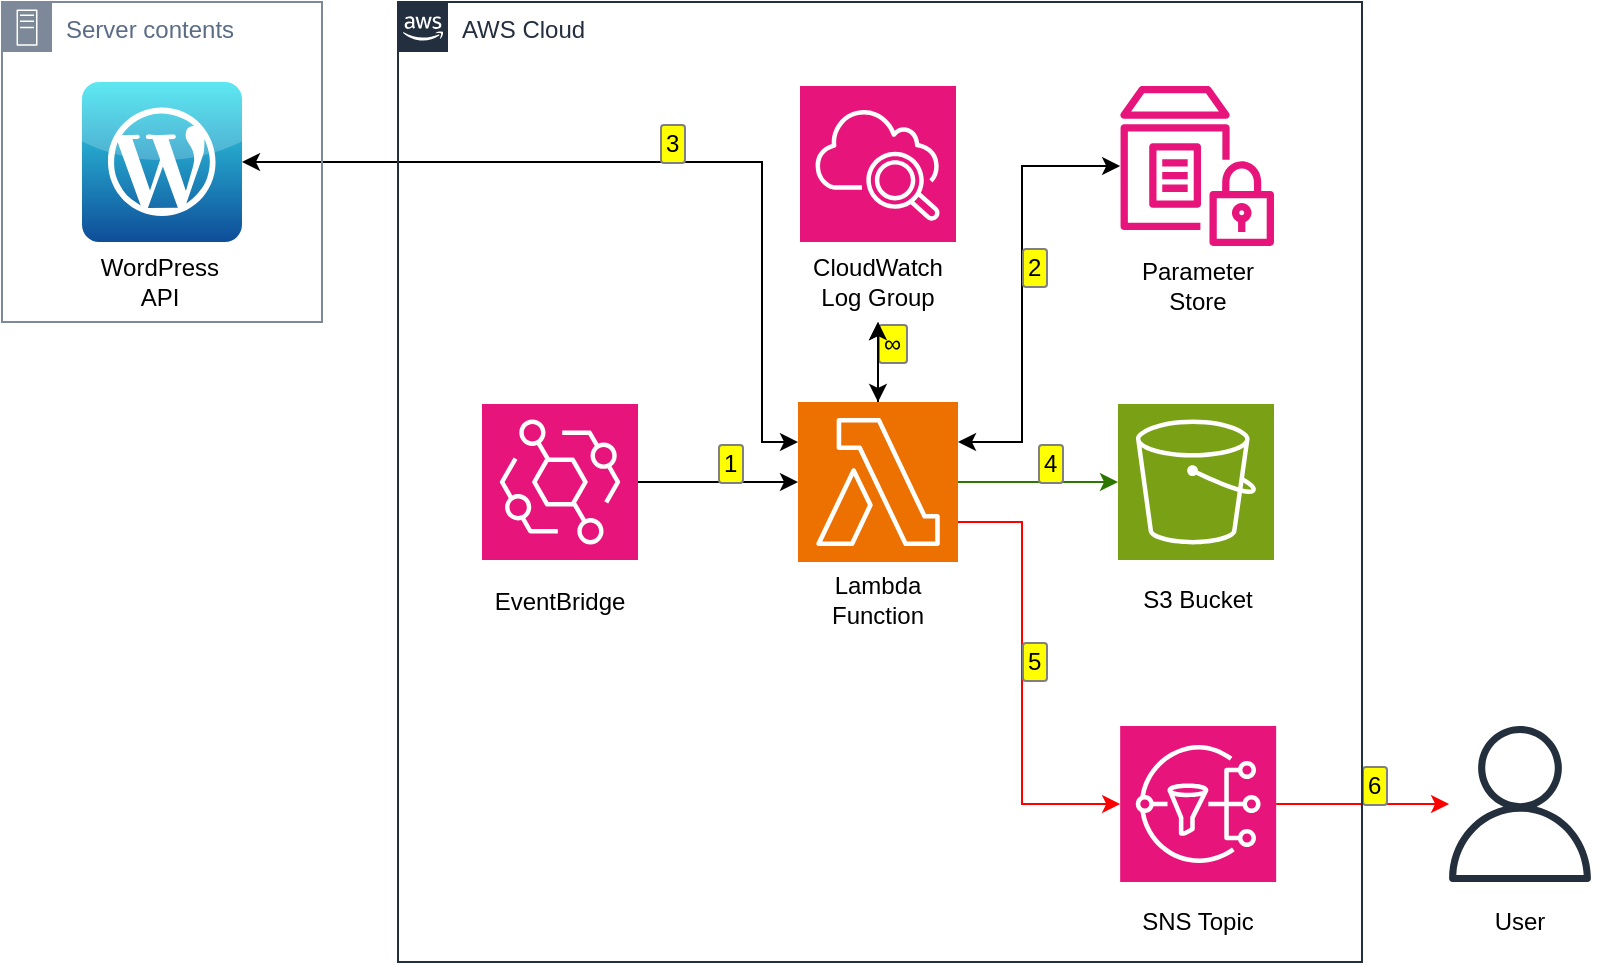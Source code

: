 <mxfile version="22.1.22" type="github">
  <diagram name="Page-1" id="JCHEIruAJrnFE4wf-b7R">
    <mxGraphModel dx="1434" dy="738" grid="1" gridSize="10" guides="1" tooltips="1" connect="1" arrows="1" fold="1" page="1" pageScale="1" pageWidth="827" pageHeight="1169" math="0" shadow="0">
      <root>
        <mxCell id="0" />
        <mxCell id="1" parent="0" />
        <mxCell id="7vSpHYfmrR4QceUChI8V-10" style="edgeStyle=orthogonalEdgeStyle;rounded=0;orthogonalLoop=1;jettySize=auto;html=1;exitX=1;exitY=0.5;exitDx=0;exitDy=0;exitPerimeter=0;enumerate=1;" edge="1" parent="1" source="7vSpHYfmrR4QceUChI8V-1" target="7vSpHYfmrR4QceUChI8V-2">
          <mxGeometry relative="1" as="geometry" />
        </mxCell>
        <mxCell id="7vSpHYfmrR4QceUChI8V-1" value="" style="sketch=0;points=[[0,0,0],[0.25,0,0],[0.5,0,0],[0.75,0,0],[1,0,0],[0,1,0],[0.25,1,0],[0.5,1,0],[0.75,1,0],[1,1,0],[0,0.25,0],[0,0.5,0],[0,0.75,0],[1,0.25,0],[1,0.5,0],[1,0.75,0]];outlineConnect=0;fontColor=#232F3E;fillColor=#E7157B;strokeColor=#ffffff;dashed=0;verticalLabelPosition=bottom;verticalAlign=top;align=center;html=1;fontSize=12;fontStyle=0;aspect=fixed;shape=mxgraph.aws4.resourceIcon;resIcon=mxgraph.aws4.eventbridge;" vertex="1" parent="1">
          <mxGeometry x="280" y="281" width="78" height="78" as="geometry" />
        </mxCell>
        <mxCell id="7vSpHYfmrR4QceUChI8V-28" value="" style="edgeStyle=orthogonalEdgeStyle;rounded=0;orthogonalLoop=1;jettySize=auto;html=1;startArrow=classic;startFill=1;enumerate=1;enumerateValue=%E2%88%9E;" edge="1" parent="1" source="7vSpHYfmrR4QceUChI8V-2" target="7vSpHYfmrR4QceUChI8V-27">
          <mxGeometry relative="1" as="geometry" />
        </mxCell>
        <mxCell id="7vSpHYfmrR4QceUChI8V-31" value="" style="edgeStyle=orthogonalEdgeStyle;rounded=0;orthogonalLoop=1;jettySize=auto;html=1;" edge="1" parent="1" source="7vSpHYfmrR4QceUChI8V-2" target="7vSpHYfmrR4QceUChI8V-27">
          <mxGeometry relative="1" as="geometry" />
        </mxCell>
        <mxCell id="7vSpHYfmrR4QceUChI8V-2" value="" style="sketch=0;points=[[0,0,0],[0.25,0,0],[0.5,0,0],[0.75,0,0],[1,0,0],[0,1,0],[0.25,1,0],[0.5,1,0],[0.75,1,0],[1,1,0],[0,0.25,0],[0,0.5,0],[0,0.75,0],[1,0.25,0],[1,0.5,0],[1,0.75,0]];outlineConnect=0;fontColor=#232F3E;fillColor=#ED7100;strokeColor=#ffffff;dashed=0;verticalLabelPosition=bottom;verticalAlign=top;align=center;html=1;fontSize=12;fontStyle=0;aspect=fixed;shape=mxgraph.aws4.resourceIcon;resIcon=mxgraph.aws4.lambda;" vertex="1" parent="1">
          <mxGeometry x="438" y="280" width="80" height="80" as="geometry" />
        </mxCell>
        <mxCell id="7vSpHYfmrR4QceUChI8V-3" value="" style="sketch=0;outlineConnect=0;fontColor=#232F3E;gradientColor=none;fillColor=#E7157B;strokeColor=none;dashed=0;verticalLabelPosition=bottom;verticalAlign=top;align=center;html=1;fontSize=12;fontStyle=0;aspect=fixed;pointerEvents=1;shape=mxgraph.aws4.parameter_store;" vertex="1" parent="1">
          <mxGeometry x="599.08" y="122" width="76.92" height="80" as="geometry" />
        </mxCell>
        <mxCell id="7vSpHYfmrR4QceUChI8V-5" value="" style="dashed=0;outlineConnect=0;html=1;align=center;labelPosition=center;verticalLabelPosition=bottom;verticalAlign=top;shape=mxgraph.webicons.wordpress_2;fillColor=#35E2EE;gradientColor=#0E4D99" vertex="1" parent="1">
          <mxGeometry x="80" y="120" width="80" height="80" as="geometry" />
        </mxCell>
        <mxCell id="7vSpHYfmrR4QceUChI8V-6" value="" style="sketch=0;points=[[0,0,0],[0.25,0,0],[0.5,0,0],[0.75,0,0],[1,0,0],[0,1,0],[0.25,1,0],[0.5,1,0],[0.75,1,0],[1,1,0],[0,0.25,0],[0,0.5,0],[0,0.75,0],[1,0.25,0],[1,0.5,0],[1,0.75,0]];points=[[0,0,0],[0.25,0,0],[0.5,0,0],[0.75,0,0],[1,0,0],[0,1,0],[0.25,1,0],[0.5,1,0],[0.75,1,0],[1,1,0],[0,0.25,0],[0,0.5,0],[0,0.75,0],[1,0.25,0],[1,0.5,0],[1,0.75,0]];outlineConnect=0;fontColor=#232F3E;fillColor=#E7157B;strokeColor=#ffffff;dashed=0;verticalLabelPosition=bottom;verticalAlign=top;align=center;html=1;fontSize=12;fontStyle=0;aspect=fixed;shape=mxgraph.aws4.resourceIcon;resIcon=mxgraph.aws4.cloudwatch_2;" vertex="1" parent="1">
          <mxGeometry x="439" y="122" width="78" height="78" as="geometry" />
        </mxCell>
        <mxCell id="7vSpHYfmrR4QceUChI8V-15" value="" style="edgeStyle=orthogonalEdgeStyle;rounded=0;orthogonalLoop=1;jettySize=auto;html=1;startArrow=classic;startFill=1;endArrow=none;endFill=0;enumerate=1;enumerateValue=4;fillColor=#60a917;strokeColor=#2D7600;" edge="1" parent="1" source="7vSpHYfmrR4QceUChI8V-7" target="7vSpHYfmrR4QceUChI8V-2">
          <mxGeometry relative="1" as="geometry" />
        </mxCell>
        <mxCell id="7vSpHYfmrR4QceUChI8V-7" value="" style="sketch=0;points=[[0,0,0],[0.25,0,0],[0.5,0,0],[0.75,0,0],[1,0,0],[0,1,0],[0.25,1,0],[0.5,1,0],[0.75,1,0],[1,1,0],[0,0.25,0],[0,0.5,0],[0,0.75,0],[1,0.25,0],[1,0.5,0],[1,0.75,0]];outlineConnect=0;fontColor=#232F3E;fillColor=#7AA116;strokeColor=#ffffff;dashed=0;verticalLabelPosition=bottom;verticalAlign=top;align=center;html=1;fontSize=12;fontStyle=0;aspect=fixed;shape=mxgraph.aws4.resourceIcon;resIcon=mxgraph.aws4.s3;" vertex="1" parent="1">
          <mxGeometry x="598" y="281" width="78" height="78" as="geometry" />
        </mxCell>
        <mxCell id="7vSpHYfmrR4QceUChI8V-18" style="edgeStyle=orthogonalEdgeStyle;rounded=0;orthogonalLoop=1;jettySize=auto;html=1;exitX=1;exitY=0.5;exitDx=0;exitDy=0;exitPerimeter=0;fillColor=#f8cecc;strokeColor=#FF0000;enumerate=1;enumerateValue=6;" edge="1" parent="1" source="7vSpHYfmrR4QceUChI8V-8" target="7vSpHYfmrR4QceUChI8V-9">
          <mxGeometry relative="1" as="geometry" />
        </mxCell>
        <mxCell id="7vSpHYfmrR4QceUChI8V-8" value="" style="sketch=0;points=[[0,0,0],[0.25,0,0],[0.5,0,0],[0.75,0,0],[1,0,0],[0,1,0],[0.25,1,0],[0.5,1,0],[0.75,1,0],[1,1,0],[0,0.25,0],[0,0.5,0],[0,0.75,0],[1,0.25,0],[1,0.5,0],[1,0.75,0]];outlineConnect=0;fontColor=#232F3E;fillColor=#E7157B;strokeColor=#ffffff;dashed=0;verticalLabelPosition=bottom;verticalAlign=top;align=center;html=1;fontSize=12;fontStyle=0;aspect=fixed;shape=mxgraph.aws4.resourceIcon;resIcon=mxgraph.aws4.sns;" vertex="1" parent="1">
          <mxGeometry x="599.08" y="442" width="78" height="78" as="geometry" />
        </mxCell>
        <mxCell id="7vSpHYfmrR4QceUChI8V-9" value="" style="sketch=0;outlineConnect=0;fontColor=#232F3E;gradientColor=none;fillColor=#232F3D;strokeColor=none;dashed=0;verticalLabelPosition=bottom;verticalAlign=top;align=center;html=1;fontSize=12;fontStyle=0;aspect=fixed;pointerEvents=1;shape=mxgraph.aws4.user;" vertex="1" parent="1">
          <mxGeometry x="760" y="442" width="78" height="78" as="geometry" />
        </mxCell>
        <mxCell id="7vSpHYfmrR4QceUChI8V-13" style="edgeStyle=orthogonalEdgeStyle;rounded=0;orthogonalLoop=1;jettySize=auto;html=1;entryX=1;entryY=0.25;entryDx=0;entryDy=0;entryPerimeter=0;startArrow=classic;startFill=1;enumerate=1;" edge="1" parent="1" source="7vSpHYfmrR4QceUChI8V-3" target="7vSpHYfmrR4QceUChI8V-2">
          <mxGeometry relative="1" as="geometry">
            <Array as="points">
              <mxPoint x="550" y="162" />
              <mxPoint x="550" y="300" />
            </Array>
          </mxGeometry>
        </mxCell>
        <mxCell id="7vSpHYfmrR4QceUChI8V-16" style="edgeStyle=orthogonalEdgeStyle;rounded=0;orthogonalLoop=1;jettySize=auto;html=1;exitX=0;exitY=0.5;exitDx=0;exitDy=0;exitPerimeter=0;entryX=1;entryY=0.75;entryDx=0;entryDy=0;entryPerimeter=0;endArrow=none;endFill=0;startArrow=classic;startFill=1;fillColor=#f8cecc;strokeColor=#FF0000;enumerate=1;enumerateValue=5;" edge="1" parent="1" source="7vSpHYfmrR4QceUChI8V-8" target="7vSpHYfmrR4QceUChI8V-2">
          <mxGeometry relative="1" as="geometry">
            <Array as="points">
              <mxPoint x="550" y="481" />
              <mxPoint x="550" y="340" />
            </Array>
          </mxGeometry>
        </mxCell>
        <mxCell id="7vSpHYfmrR4QceUChI8V-17" style="edgeStyle=orthogonalEdgeStyle;rounded=0;orthogonalLoop=1;jettySize=auto;html=1;entryX=0;entryY=0.25;entryDx=0;entryDy=0;entryPerimeter=0;startArrow=classic;startFill=1;enumerate=1;" edge="1" parent="1" source="7vSpHYfmrR4QceUChI8V-5" target="7vSpHYfmrR4QceUChI8V-2">
          <mxGeometry relative="1" as="geometry">
            <Array as="points">
              <mxPoint x="420" y="160" />
              <mxPoint x="420" y="300" />
            </Array>
          </mxGeometry>
        </mxCell>
        <mxCell id="7vSpHYfmrR4QceUChI8V-20" value="Server contents" style="points=[[0,0],[0.25,0],[0.5,0],[0.75,0],[1,0],[1,0.25],[1,0.5],[1,0.75],[1,1],[0.75,1],[0.5,1],[0.25,1],[0,1],[0,0.75],[0,0.5],[0,0.25]];outlineConnect=0;gradientColor=none;html=1;whiteSpace=wrap;fontSize=12;fontStyle=0;container=1;pointerEvents=0;collapsible=0;recursiveResize=0;shape=mxgraph.aws4.group;grIcon=mxgraph.aws4.group_on_premise;strokeColor=#7D8998;fillColor=none;verticalAlign=top;align=left;spacingLeft=30;fontColor=#5A6C86;dashed=0;" vertex="1" parent="1">
          <mxGeometry x="40" y="80" width="160" height="160" as="geometry" />
        </mxCell>
        <mxCell id="7vSpHYfmrR4QceUChI8V-21" value="WordPress API" style="text;html=1;strokeColor=none;fillColor=none;align=center;verticalAlign=middle;whiteSpace=wrap;rounded=0;" vertex="1" parent="7vSpHYfmrR4QceUChI8V-20">
          <mxGeometry x="40" y="120" width="78" height="40" as="geometry" />
        </mxCell>
        <mxCell id="7vSpHYfmrR4QceUChI8V-22" value="AWS Cloud" style="points=[[0,0],[0.25,0],[0.5,0],[0.75,0],[1,0],[1,0.25],[1,0.5],[1,0.75],[1,1],[0.75,1],[0.5,1],[0.25,1],[0,1],[0,0.75],[0,0.5],[0,0.25]];outlineConnect=0;gradientColor=none;html=1;whiteSpace=wrap;fontSize=12;fontStyle=0;container=1;pointerEvents=0;collapsible=0;recursiveResize=0;shape=mxgraph.aws4.group;grIcon=mxgraph.aws4.group_aws_cloud_alt;strokeColor=#232F3E;fillColor=none;verticalAlign=top;align=left;spacingLeft=30;fontColor=#232F3E;dashed=0;" vertex="1" parent="1">
          <mxGeometry x="238" y="80" width="482" height="480" as="geometry" />
        </mxCell>
        <mxCell id="7vSpHYfmrR4QceUChI8V-23" value="Lambda Function" style="text;html=1;strokeColor=none;fillColor=none;align=center;verticalAlign=middle;whiteSpace=wrap;rounded=0;" vertex="1" parent="7vSpHYfmrR4QceUChI8V-22">
          <mxGeometry x="201" y="279" width="78" height="40" as="geometry" />
        </mxCell>
        <mxCell id="7vSpHYfmrR4QceUChI8V-24" value="Parameter Store" style="text;html=1;strokeColor=none;fillColor=none;align=center;verticalAlign=middle;whiteSpace=wrap;rounded=0;" vertex="1" parent="7vSpHYfmrR4QceUChI8V-22">
          <mxGeometry x="361.08" y="122" width="78" height="40" as="geometry" />
        </mxCell>
        <mxCell id="7vSpHYfmrR4QceUChI8V-25" value="S3 Bucket" style="text;html=1;strokeColor=none;fillColor=none;align=center;verticalAlign=middle;whiteSpace=wrap;rounded=0;" vertex="1" parent="7vSpHYfmrR4QceUChI8V-22">
          <mxGeometry x="361.08" y="279" width="78" height="40" as="geometry" />
        </mxCell>
        <mxCell id="7vSpHYfmrR4QceUChI8V-26" value="SNS Topic" style="text;html=1;strokeColor=none;fillColor=none;align=center;verticalAlign=middle;whiteSpace=wrap;rounded=0;" vertex="1" parent="7vSpHYfmrR4QceUChI8V-22">
          <mxGeometry x="361.08" y="440" width="78" height="40" as="geometry" />
        </mxCell>
        <mxCell id="7vSpHYfmrR4QceUChI8V-27" value="CloudWatch Log Group" style="text;html=1;strokeColor=none;fillColor=none;align=center;verticalAlign=middle;whiteSpace=wrap;rounded=0;" vertex="1" parent="7vSpHYfmrR4QceUChI8V-22">
          <mxGeometry x="201" y="120" width="78" height="40" as="geometry" />
        </mxCell>
        <mxCell id="7vSpHYfmrR4QceUChI8V-29" value="EventBridge" style="text;html=1;strokeColor=none;fillColor=none;align=center;verticalAlign=middle;whiteSpace=wrap;rounded=0;" vertex="1" parent="7vSpHYfmrR4QceUChI8V-22">
          <mxGeometry x="42" y="280" width="78" height="40" as="geometry" />
        </mxCell>
        <mxCell id="7vSpHYfmrR4QceUChI8V-30" value="User" style="text;html=1;strokeColor=none;fillColor=none;align=center;verticalAlign=middle;whiteSpace=wrap;rounded=0;" vertex="1" parent="1">
          <mxGeometry x="760" y="520" width="78" height="40" as="geometry" />
        </mxCell>
      </root>
    </mxGraphModel>
  </diagram>
</mxfile>

